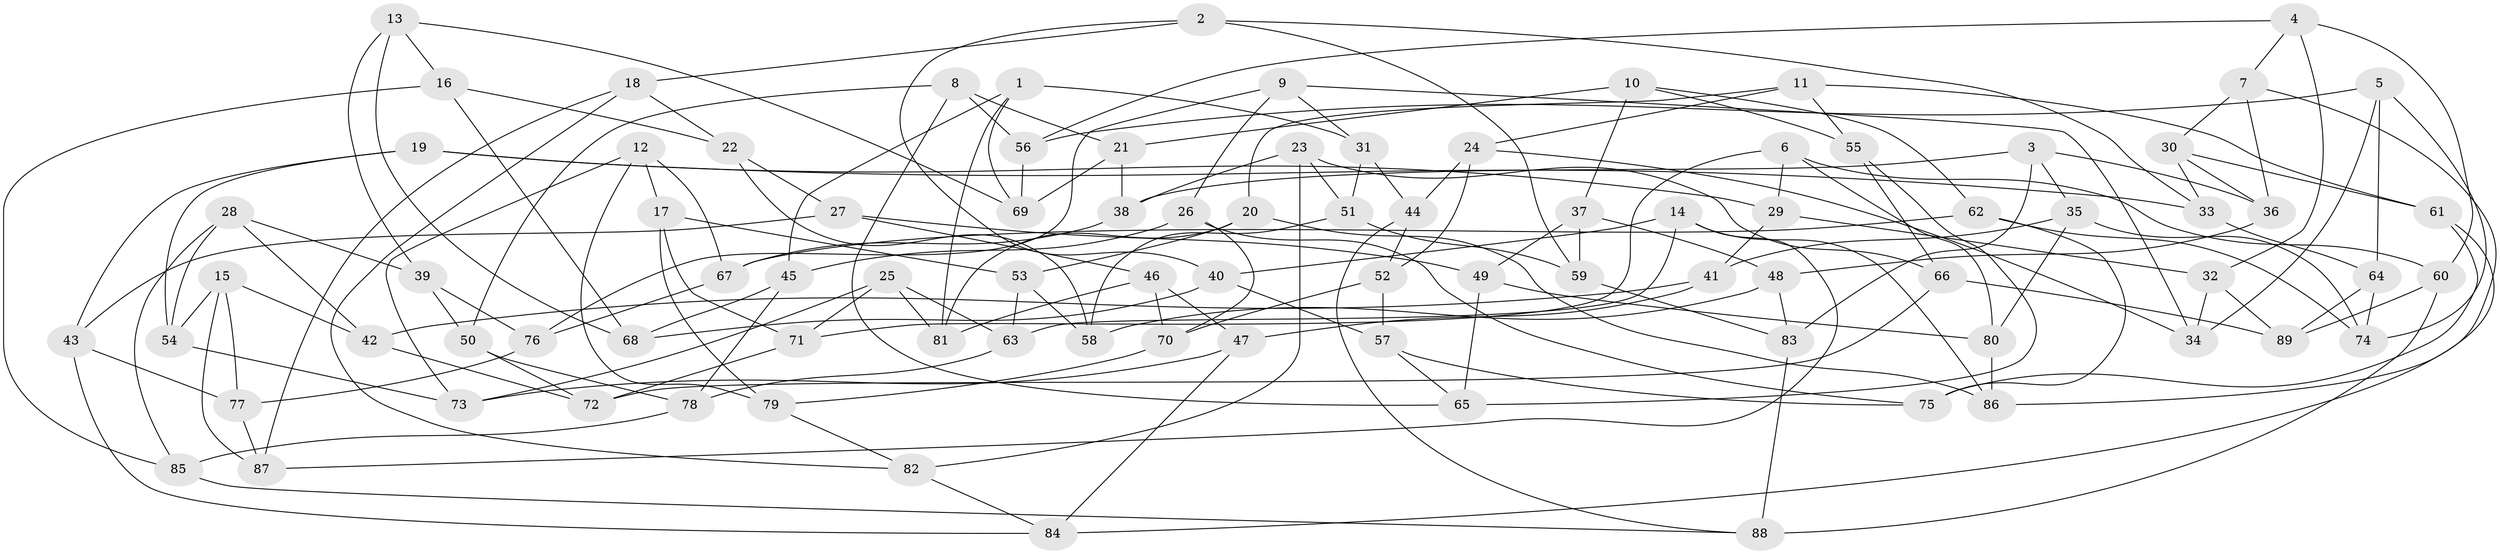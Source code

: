 // coarse degree distribution, {8: 0.19444444444444445, 6: 0.2777777777777778, 5: 0.2222222222222222, 4: 0.1388888888888889, 3: 0.027777777777777776, 7: 0.1388888888888889}
// Generated by graph-tools (version 1.1) at 2025/38/03/04/25 23:38:09]
// undirected, 89 vertices, 178 edges
graph export_dot {
  node [color=gray90,style=filled];
  1;
  2;
  3;
  4;
  5;
  6;
  7;
  8;
  9;
  10;
  11;
  12;
  13;
  14;
  15;
  16;
  17;
  18;
  19;
  20;
  21;
  22;
  23;
  24;
  25;
  26;
  27;
  28;
  29;
  30;
  31;
  32;
  33;
  34;
  35;
  36;
  37;
  38;
  39;
  40;
  41;
  42;
  43;
  44;
  45;
  46;
  47;
  48;
  49;
  50;
  51;
  52;
  53;
  54;
  55;
  56;
  57;
  58;
  59;
  60;
  61;
  62;
  63;
  64;
  65;
  66;
  67;
  68;
  69;
  70;
  71;
  72;
  73;
  74;
  75;
  76;
  77;
  78;
  79;
  80;
  81;
  82;
  83;
  84;
  85;
  86;
  87;
  88;
  89;
  1 -- 69;
  1 -- 31;
  1 -- 45;
  1 -- 81;
  2 -- 40;
  2 -- 59;
  2 -- 18;
  2 -- 33;
  3 -- 38;
  3 -- 83;
  3 -- 35;
  3 -- 36;
  4 -- 7;
  4 -- 60;
  4 -- 32;
  4 -- 56;
  5 -- 64;
  5 -- 56;
  5 -- 74;
  5 -- 34;
  6 -- 29;
  6 -- 80;
  6 -- 60;
  6 -- 71;
  7 -- 86;
  7 -- 36;
  7 -- 30;
  8 -- 21;
  8 -- 65;
  8 -- 56;
  8 -- 50;
  9 -- 26;
  9 -- 34;
  9 -- 31;
  9 -- 76;
  10 -- 21;
  10 -- 55;
  10 -- 37;
  10 -- 62;
  11 -- 55;
  11 -- 20;
  11 -- 24;
  11 -- 61;
  12 -- 17;
  12 -- 79;
  12 -- 73;
  12 -- 67;
  13 -- 39;
  13 -- 69;
  13 -- 68;
  13 -- 16;
  14 -- 63;
  14 -- 40;
  14 -- 87;
  14 -- 86;
  15 -- 77;
  15 -- 87;
  15 -- 54;
  15 -- 42;
  16 -- 85;
  16 -- 22;
  16 -- 68;
  17 -- 71;
  17 -- 79;
  17 -- 53;
  18 -- 82;
  18 -- 22;
  18 -- 87;
  19 -- 29;
  19 -- 33;
  19 -- 43;
  19 -- 54;
  20 -- 81;
  20 -- 86;
  20 -- 53;
  21 -- 38;
  21 -- 69;
  22 -- 27;
  22 -- 58;
  23 -- 51;
  23 -- 66;
  23 -- 82;
  23 -- 38;
  24 -- 34;
  24 -- 44;
  24 -- 52;
  25 -- 71;
  25 -- 81;
  25 -- 73;
  25 -- 63;
  26 -- 45;
  26 -- 70;
  26 -- 75;
  27 -- 43;
  27 -- 46;
  27 -- 49;
  28 -- 42;
  28 -- 54;
  28 -- 39;
  28 -- 85;
  29 -- 41;
  29 -- 32;
  30 -- 61;
  30 -- 36;
  30 -- 33;
  31 -- 44;
  31 -- 51;
  32 -- 34;
  32 -- 89;
  33 -- 64;
  35 -- 41;
  35 -- 80;
  35 -- 74;
  36 -- 48;
  37 -- 49;
  37 -- 48;
  37 -- 59;
  38 -- 67;
  39 -- 50;
  39 -- 76;
  40 -- 57;
  40 -- 68;
  41 -- 42;
  41 -- 47;
  42 -- 72;
  43 -- 84;
  43 -- 77;
  44 -- 88;
  44 -- 52;
  45 -- 78;
  45 -- 68;
  46 -- 81;
  46 -- 70;
  46 -- 47;
  47 -- 73;
  47 -- 84;
  48 -- 58;
  48 -- 83;
  49 -- 65;
  49 -- 80;
  50 -- 72;
  50 -- 78;
  51 -- 58;
  51 -- 59;
  52 -- 57;
  52 -- 70;
  53 -- 63;
  53 -- 58;
  54 -- 73;
  55 -- 65;
  55 -- 66;
  56 -- 69;
  57 -- 65;
  57 -- 75;
  59 -- 83;
  60 -- 89;
  60 -- 88;
  61 -- 84;
  61 -- 75;
  62 -- 67;
  62 -- 75;
  62 -- 74;
  63 -- 78;
  64 -- 89;
  64 -- 74;
  66 -- 89;
  66 -- 72;
  67 -- 76;
  70 -- 79;
  71 -- 72;
  76 -- 77;
  77 -- 87;
  78 -- 85;
  79 -- 82;
  80 -- 86;
  82 -- 84;
  83 -- 88;
  85 -- 88;
}

